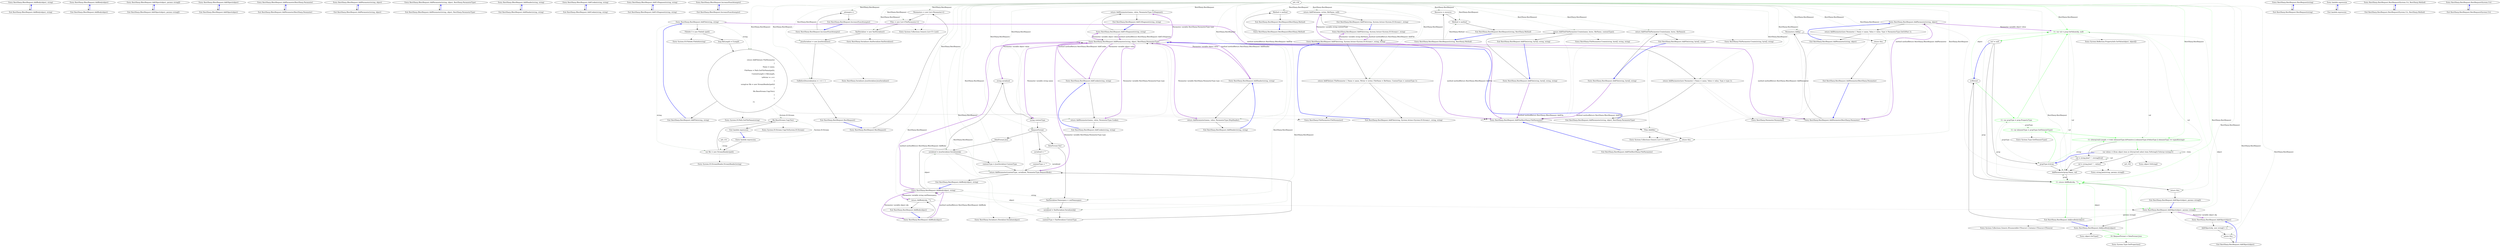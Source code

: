 digraph  {
n0 [cluster="RestSharp.IRestRequest.AddBody(object, string)", label="Entry RestSharp.IRestRequest.AddBody(object, string)", span="167-167"];
n1 [cluster="RestSharp.IRestRequest.AddBody(object, string)", label="Exit RestSharp.IRestRequest.AddBody(object, string)", span="167-167"];
n2 [cluster="RestSharp.IRestRequest.AddBody(object)", label="Entry RestSharp.IRestRequest.AddBody(object)", span="174-174"];
n3 [cluster="RestSharp.IRestRequest.AddBody(object)", label="Exit RestSharp.IRestRequest.AddBody(object)", span="174-174"];
n4 [cluster="RestSharp.IRestRequest.AddObject(object, params string[])", label="Entry RestSharp.IRestRequest.AddObject(object, params string[])", span="185-185"];
n5 [cluster="RestSharp.IRestRequest.AddObject(object, params string[])", label="Exit RestSharp.IRestRequest.AddObject(object, params string[])", span="185-185"];
n6 [cluster="RestSharp.IRestRequest.AddObject(object)", label="Entry RestSharp.IRestRequest.AddObject(object)", span="192-192"];
n7 [cluster="RestSharp.IRestRequest.AddObject(object)", label="Exit RestSharp.IRestRequest.AddObject(object)", span="192-192"];
n8 [cluster="RestSharp.IRestRequest.AddParameter(RestSharp.Parameter)", label="Entry RestSharp.IRestRequest.AddParameter(RestSharp.Parameter)", span="199-199"];
n9 [cluster="RestSharp.IRestRequest.AddParameter(RestSharp.Parameter)", label="Exit RestSharp.IRestRequest.AddParameter(RestSharp.Parameter)", span="199-199"];
n10 [cluster="RestSharp.IRestRequest.AddParameter(string, object)", label="Entry RestSharp.IRestRequest.AddParameter(string, object)", span="207-207"];
n11 [cluster="RestSharp.IRestRequest.AddParameter(string, object)", label="Exit RestSharp.IRestRequest.AddParameter(string, object)", span="207-207"];
n12 [cluster="RestSharp.IRestRequest.AddParameter(string, object, RestSharp.ParameterType)", label="Entry RestSharp.IRestRequest.AddParameter(string, object, RestSharp.ParameterType)", span="221-221"];
n13 [cluster="RestSharp.IRestRequest.AddParameter(string, object, RestSharp.ParameterType)", label="Exit RestSharp.IRestRequest.AddParameter(string, object, RestSharp.ParameterType)", span="221-221"];
n14 [cluster="RestSharp.IRestRequest.AddHeader(string, string)", label="Entry RestSharp.IRestRequest.AddHeader(string, string)", span="229-229"];
n15 [cluster="RestSharp.IRestRequest.AddHeader(string, string)", label="Exit RestSharp.IRestRequest.AddHeader(string, string)", span="229-229"];
n16 [cluster="RestSharp.IRestRequest.AddCookie(string, string)", label="Entry RestSharp.IRestRequest.AddCookie(string, string)", span="237-237"];
n17 [cluster="RestSharp.IRestRequest.AddCookie(string, string)", label="Exit RestSharp.IRestRequest.AddCookie(string, string)", span="237-237"];
n18 [cluster="RestSharp.IRestRequest.AddUrlSegment(string, string)", label="Entry RestSharp.IRestRequest.AddUrlSegment(string, string)", span="245-245"];
n19 [cluster="RestSharp.IRestRequest.AddUrlSegment(string, string)", label="Exit RestSharp.IRestRequest.AddUrlSegment(string, string)", span="245-245"];
n20 [cluster="RestSharp.IRestRequest.IncreaseNumAttempts()", label="Entry RestSharp.IRestRequest.IncreaseNumAttempts()", span="248-248"];
n21 [cluster="RestSharp.IRestRequest.IncreaseNumAttempts()", label="Exit RestSharp.IRestRequest.IncreaseNumAttempts()", span="248-248"];
m0_25 [cluster="RestSharp.RestRequest.AddFile(string, string)", file="RestRequest.cs", label="Entry RestSharp.RestRequest.AddFile(string, string)", span="132-132"];
m0_26 [cluster="RestSharp.RestRequest.AddFile(string, string)", file="RestRequest.cs", label="FileInfo f = new FileInfo (path)", span="134-134"];
m0_28 [cluster="RestSharp.RestRequest.AddFile(string, string)", file="RestRequest.cs", label="return AddFile(new FileParameter\r\n			{\r\n				Name = name,\r\n				FileName = Path.GetFileName(path),\r\n				ContentLength = fileLength,\r\n				\\nWriter = s =>\r\n				{\r\n					using(var file = new StreamReader(path))\r\n					{\r\n						file.BaseStream.CopyTo(s);\r\n					}\r\n				}\r\n			});", span="136-148"];
m0_27 [cluster="RestSharp.RestRequest.AddFile(string, string)", file="RestRequest.cs", label="long fileLength = f.Length", span="135-135"];
m0_29 [cluster="RestSharp.RestRequest.AddFile(string, string)", file="RestRequest.cs", label="Exit RestSharp.RestRequest.AddFile(string, string)", span="132-132"];
m0_103 [cluster="string.Join(string, params string[])", file="RestRequest.cs", label="Entry string.Join(string, params string[])", span="0-0"];
m0_30 [cluster="System.IO.FileInfo.FileInfo(string)", file="RestRequest.cs", label="Entry System.IO.FileInfo.FileInfo(string)", span="0-0"];
m0_127 [cluster="RestSharp.RestRequest.IncreaseNumAttempts()", file="RestRequest.cs", label="Entry RestSharp.RestRequest.IncreaseNumAttempts()", span="483-483"];
m0_128 [cluster="RestSharp.RestRequest.IncreaseNumAttempts()", file="RestRequest.cs", label="_attempts++", span="485-485"];
m0_129 [cluster="RestSharp.RestRequest.IncreaseNumAttempts()", file="RestRequest.cs", label="Exit RestSharp.RestRequest.IncreaseNumAttempts()", span="483-483"];
m0_98 [cluster="System.Collections.Generic.IEnumerable<TSource>.Contains<TSource>(TSource)", file="RestRequest.cs", label="Entry System.Collections.Generic.IEnumerable<TSource>.Contains<TSource>(TSource)", span="0-0"];
m0_9 [cluster="RestSharp.Serializers.JsonSerializer.JsonSerializer()", file="RestRequest.cs", label="Entry RestSharp.Serializers.JsonSerializer.JsonSerializer()", span="13-13"];
m0_0 [cluster="RestSharp.RestRequest.RestRequest()", file="RestRequest.cs", label="Entry RestSharp.RestRequest.RestRequest()", span="62-62"];
m0_1 [cluster="RestSharp.RestRequest.RestRequest()", file="RestRequest.cs", label="Parameters = new List<Parameter>()", span="64-64"];
m0_2 [cluster="RestSharp.RestRequest.RestRequest()", file="RestRequest.cs", label="Files = new List<FileParameter>()", span="65-65"];
m0_3 [cluster="RestSharp.RestRequest.RestRequest()", file="RestRequest.cs", label="XmlSerializer = new XmlSerializer()", span="66-66"];
m0_4 [cluster="RestSharp.RestRequest.RestRequest()", file="RestRequest.cs", label="JsonSerializer = new JsonSerializer()", span="67-67"];
m0_5 [cluster="RestSharp.RestRequest.RestRequest()", file="RestRequest.cs", label="OnBeforeDeserialization = r => { }", span="69-69"];
m0_6 [cluster="RestSharp.RestRequest.RestRequest()", file="RestRequest.cs", label="Exit RestSharp.RestRequest.RestRequest()", span="62-62"];
m0_8 [cluster="RestSharp.Serializers.XmlSerializer.XmlSerializer()", file="RestRequest.cs", label="Entry RestSharp.Serializers.XmlSerializer.XmlSerializer()", span="33-33"];
m0_97 [cluster="System.Type.GetProperties()", file="RestRequest.cs", label="Entry System.Type.GetProperties()", span="0-0"];
m0_124 [cluster="RestSharp.RestRequest.AddUrlSegment(string, string)", file="RestRequest.cs", label="Entry RestSharp.RestRequest.AddUrlSegment(string, string)", span="378-378"];
m0_125 [cluster="RestSharp.RestRequest.AddUrlSegment(string, string)", file="RestRequest.cs", label="return AddParameter(name, value, ParameterType.UrlSegment);", span="380-380"];
m0_126 [cluster="RestSharp.RestRequest.AddUrlSegment(string, string)", file="RestRequest.cs", label="Exit RestSharp.RestRequest.AddUrlSegment(string, string)", span="378-378"];
m0_15 [cluster="RestSharp.RestRequest.RestRequest(string)", file="RestRequest.cs", label="Entry RestSharp.RestRequest.RestRequest(string)", span="86-86"];
m0_16 [cluster="RestSharp.RestRequest.RestRequest(string)", file="RestRequest.cs", label="Exit RestSharp.RestRequest.RestRequest(string)", span="86-86"];
m0_121 [cluster="RestSharp.RestRequest.AddCookie(string, string)", file="RestRequest.cs", label="Entry RestSharp.RestRequest.AddCookie(string, string)", span="367-367"];
m0_122 [cluster="RestSharp.RestRequest.AddCookie(string, string)", file="RestRequest.cs", label="return AddParameter(name, value, ParameterType.Cookie);", span="369-369"];
m0_123 [cluster="RestSharp.RestRequest.AddCookie(string, string)", file="RestRequest.cs", label="Exit RestSharp.RestRequest.AddCookie(string, string)", span="367-367"];
m0_7 [cluster="System.Collections.Generic.List<T>.List()", file="RestRequest.cs", label="Entry System.Collections.Generic.List<T>.List()", span="0-0"];
m0_12 [cluster="RestSharp.RestRequest.RestRequest(RestSharp.Method)", file="RestRequest.cs", label="Entry RestSharp.RestRequest.RestRequest(RestSharp.Method)", span="76-76"];
m0_13 [cluster="RestSharp.RestRequest.RestRequest(RestSharp.Method)", file="RestRequest.cs", label="Method = method", span="79-79"];
m0_14 [cluster="RestSharp.RestRequest.RestRequest(RestSharp.Method)", file="RestRequest.cs", label="Exit RestSharp.RestRequest.RestRequest(RestSharp.Method)", span="76-76"];
m0_118 [cluster="RestSharp.RestRequest.AddHeader(string, string)", file="RestRequest.cs", label="Entry RestSharp.RestRequest.AddHeader(string, string)", span="356-356"];
m0_119 [cluster="RestSharp.RestRequest.AddHeader(string, string)", file="RestRequest.cs", label="return AddParameter(name, value, ParameterType.HttpHeader);", span="358-358"];
m0_120 [cluster="RestSharp.RestRequest.AddHeader(string, string)", file="RestRequest.cs", label="Exit RestSharp.RestRequest.AddHeader(string, string)", span="356-356"];
m0_34 [cluster="lambda expression", file="RestRequest.cs", label="Entry lambda expression", span="141-147"];
m0_10 [cluster="lambda expression", file="RestRequest.cs", label="Entry lambda expression", span="69-69"];
m0_11 [cluster="lambda expression", file="RestRequest.cs", label="Exit lambda expression", span="69-69"];
m0_35 [cluster="lambda expression", file="RestRequest.cs", label="var file = new StreamReader(path)", span="143-143"];
m0_36 [cluster="lambda expression", file="RestRequest.cs", label="file.BaseStream.CopyTo(s)", span="145-145"];
m0_37 [cluster="lambda expression", file="RestRequest.cs", label="Exit lambda expression", span="141-147"];
m0_58 [cluster="RestSharp.RestRequest.AddBody(object, string)", file="RestRequest.cs", label="Entry RestSharp.RestRequest.AddBody(object, string)", span="213-213"];
m0_59 [cluster="RestSharp.RestRequest.AddBody(object, string)", file="RestRequest.cs", label="string serialized", span="215-215"];
m0_63 [cluster="RestSharp.RestRequest.AddBody(object, string)", file="RestRequest.cs", label="serialized = JsonSerializer.Serialize(obj)", span="221-221"];
m0_66 [cluster="RestSharp.RestRequest.AddBody(object, string)", file="RestRequest.cs", label="XmlSerializer.Namespace = xmlNamespace", span="226-226"];
m0_67 [cluster="RestSharp.RestRequest.AddBody(object, string)", file="RestRequest.cs", label="serialized = XmlSerializer.Serialize(obj)", span="227-227"];
m0_60 [cluster="RestSharp.RestRequest.AddBody(object, string)", file="RestRequest.cs", label="string contentType", span="216-216"];
m0_61 [cluster="RestSharp.RestRequest.AddBody(object, string)", file="RestRequest.cs", label=RequestFormat, span="218-218"];
m0_62 [cluster="RestSharp.RestRequest.AddBody(object, string)", file="RestRequest.cs", label="DataFormat.Json", span="220-220"];
m0_65 [cluster="RestSharp.RestRequest.AddBody(object, string)", file="RestRequest.cs", label="DataFormat.Xml", span="225-225"];
m0_69 [cluster="RestSharp.RestRequest.AddBody(object, string)", file="RestRequest.cs", label="serialized = ''''", span="232-232"];
m0_64 [cluster="RestSharp.RestRequest.AddBody(object, string)", file="RestRequest.cs", label="contentType = JsonSerializer.ContentType", span="222-222"];
m0_71 [cluster="RestSharp.RestRequest.AddBody(object, string)", file="RestRequest.cs", label="return AddParameter(contentType, serialized, ParameterType.RequestBody);", span="240-240"];
m0_68 [cluster="RestSharp.RestRequest.AddBody(object, string)", file="RestRequest.cs", label="contentType = XmlSerializer.ContentType", span="228-228"];
m0_70 [cluster="RestSharp.RestRequest.AddBody(object, string)", file="RestRequest.cs", label="contentType = ''''", span="233-233"];
m0_72 [cluster="RestSharp.RestRequest.AddBody(object, string)", file="RestRequest.cs", label="Exit RestSharp.RestRequest.AddBody(object, string)", span="213-213"];
m0_57 [cluster="System.Collections.Generic.List<T>.Add(T)", file="RestRequest.cs", label="Entry System.Collections.Generic.List<T>.Add(T)", span="0-0"];
m0_32 [cluster="System.IO.Path.GetFileName(string)", file="RestRequest.cs", label="Entry System.IO.Path.GetFileName(string)", span="0-0"];
m0_17 [cluster="RestSharp.RestRequest.RestRequest(string, RestSharp.Method)", file="RestRequest.cs", label="Entry RestSharp.RestRequest.RestRequest(string, RestSharp.Method)", span="96-96"];
m0_18 [cluster="RestSharp.RestRequest.RestRequest(string, RestSharp.Method)", file="RestRequest.cs", label="Resource = resource", span="99-99"];
m0_19 [cluster="RestSharp.RestRequest.RestRequest(string, RestSharp.Method)", file="RestRequest.cs", label="Method = method", span="100-100"];
m0_20 [cluster="RestSharp.RestRequest.RestRequest(string, RestSharp.Method)", file="RestRequest.cs", label="Exit RestSharp.RestRequest.RestRequest(string, RestSharp.Method)", span="96-96"];
m0_73 [cluster="RestSharp.Serializers.ISerializer.Serialize(object)", file="RestRequest.cs", label="Entry RestSharp.Serializers.ISerializer.Serialize(object)", span="20-20"];
m0_96 [cluster="object.GetType()", file="RestRequest.cs", label="Entry object.GetType()", span="0-0"];
m0_83 [cluster="RestSharp.RestRequest.AddObject(object, params string[])", file="RestRequest.cs", label=isAllowed, span="272-272"];
m0_84 [cluster="RestSharp.RestRequest.AddObject(object, params string[])", color=green, community=0, file="RestRequest.cs", label="11: var propType = prop.PropertyType", span="274-274"];
m0_85 [cluster="RestSharp.RestRequest.AddObject(object, params string[])", color=green, community=0, file="RestRequest.cs", label="11: var val = prop.GetValue(obj, null)", span="275-275"];
m0_86 [cluster="RestSharp.RestRequest.AddObject(object, params string[])", file="RestRequest.cs", label="val != null", span="277-277"];
m0_44 [cluster="RestSharp.RestRequest.AddFile(string, byte[], string, string)", file="RestRequest.cs", label="Entry RestSharp.RestRequest.AddFile(string, byte[], string, string)", span="171-171"];
m0_45 [cluster="RestSharp.RestRequest.AddFile(string, byte[], string, string)", file="RestRequest.cs", label="return AddFile(FileParameter.Create(name, bytes, fileName, contentType));", span="173-173"];
m0_46 [cluster="RestSharp.RestRequest.AddFile(string, byte[], string, string)", file="RestRequest.cs", label="Exit RestSharp.RestRequest.AddFile(string, byte[], string, string)", span="171-171"];
m0_87 [cluster="RestSharp.RestRequest.AddObject(object, params string[])", file="RestRequest.cs", label="propType.IsArray", span="279-279"];
m0_88 [cluster="RestSharp.RestRequest.AddObject(object, params string[])", color=green, community=0, file="RestRequest.cs", label="11: var elementType = propType.GetElementType()", span="281-281"];
m0_89 [cluster="RestSharp.RestRequest.AddObject(object, params string[])", color=green, community=0, file="RestRequest.cs", label="11: ((Array)val).Length > 0 && (elementType.IsPrimitive || elementType.IsValueType || elementType == typeof(string))", span="283-283"];
m0_90 [cluster="RestSharp.RestRequest.AddObject(object, params string[])", file="RestRequest.cs", label="var values = (from object item in ((Array)val) select item.ToString()).ToArray<string>()", span="285-285"];
m0_23 [cluster="RestSharp.RestRequest.RestRequest(System.Uri, RestSharp.Method)", file="RestRequest.cs", label="Entry RestSharp.RestRequest.RestRequest(System.Uri, RestSharp.Method)", span="119-119"];
m0_24 [cluster="RestSharp.RestRequest.RestRequest(System.Uri, RestSharp.Method)", file="RestRequest.cs", label="Exit RestSharp.RestRequest.RestRequest(System.Uri, RestSharp.Method)", span="119-119"];
m0_40 [cluster="RestSharp.RestRequest.AddFile(string, byte[], string)", file="RestRequest.cs", label="Entry RestSharp.RestRequest.AddFile(string, byte[], string)", span="158-158"];
m0_41 [cluster="RestSharp.RestRequest.AddFile(string, byte[], string)", file="RestRequest.cs", label="return AddFile(FileParameter.Create(name, bytes, fileName));", span="160-160"];
m0_42 [cluster="RestSharp.RestRequest.AddFile(string, byte[], string)", file="RestRequest.cs", label="Exit RestSharp.RestRequest.AddFile(string, byte[], string)", span="158-158"];
m0_78 [cluster="RestSharp.RestRequest.AddObject(object, params string[])", file="RestRequest.cs", label="Entry RestSharp.RestRequest.AddObject(object, params string[])", span="262-262"];
m0_79 [cluster="RestSharp.RestRequest.AddJsonBody(object)", file="RestRequest.cs", label="Entry RestSharp.RestRequest.AddJsonBody(object)", span="260-260"];
m0_82 [cluster="RestSharp.RestRequest.AddJsonBody(object)", file="RestRequest.cs", label="Exit RestSharp.RestRequest.AddJsonBody(object)", span="260-260"];
m0_80 [cluster="RestSharp.RestRequest.AddJsonBody(object)", color=green, community=0, file="RestRequest.cs", label="19: RequestFormat = DataFormat.Json", span="262-262"];
m0_81 [cluster="RestSharp.RestRequest.AddJsonBody(object)", color=green, community=0, file="RestRequest.cs", label="11: return AddBody(obj, '''');", span="263-263"];
m0_93 [cluster="RestSharp.RestRequest.AddObject(object, params string[])", file="RestRequest.cs", label="AddParameter(prop.Name, val)", span="293-293"];
m0_94 [cluster="RestSharp.RestRequest.AddObject(object, params string[])", file="RestRequest.cs", label="return this;", span="298-298"];
m0_92 [cluster="RestSharp.RestRequest.AddObject(object, params string[])", file="RestRequest.cs", label="val = string.Join('','', (string[])val)", span="289-289"];
m0_91 [cluster="RestSharp.RestRequest.AddObject(object, params string[])", file="RestRequest.cs", label="val = string.Join('','', values)", span="286-286"];
m0_95 [cluster="RestSharp.RestRequest.AddObject(object, params string[])", file="RestRequest.cs", label="Exit RestSharp.RestRequest.AddObject(object, params string[])", span="262-262"];
m0_109 [cluster="RestSharp.RestRequest.AddParameter(RestSharp.Parameter)", file="RestRequest.cs", label="Entry RestSharp.RestRequest.AddParameter(RestSharp.Parameter)", span="317-317"];
m0_110 [cluster="RestSharp.RestRequest.AddParameter(RestSharp.Parameter)", file="RestRequest.cs", label="Parameters.Add(p)", span="319-319"];
m0_111 [cluster="RestSharp.RestRequest.AddParameter(RestSharp.Parameter)", file="RestRequest.cs", label="return this;", span="320-320"];
m0_112 [cluster="RestSharp.RestRequest.AddParameter(RestSharp.Parameter)", file="RestRequest.cs", label="Exit RestSharp.RestRequest.AddParameter(RestSharp.Parameter)", span="317-317"];
m0_104 [cluster="RestSharp.RestRequest.AddParameter(string, object)", file="RestRequest.cs", label="Entry RestSharp.RestRequest.AddParameter(string, object)", span="329-329"];
m0_113 [cluster="RestSharp.RestRequest.AddParameter(string, object)", file="RestRequest.cs", label="return AddParameter(new Parameter { Name = name, Value = value, Type = ParameterType.GetOrPost });", span="331-331"];
m0_114 [cluster="RestSharp.RestRequest.AddParameter(string, object)", file="RestRequest.cs", label="Exit RestSharp.RestRequest.AddParameter(string, object)", span="329-329"];
m0_33 [cluster="RestSharp.RestRequest.AddFile(RestSharp.FileParameter)", file="RestRequest.cs", label="Entry RestSharp.RestRequest.AddFile(RestSharp.FileParameter)", span="201-201"];
m0_54 [cluster="RestSharp.RestRequest.AddFile(RestSharp.FileParameter)", file="RestRequest.cs", label="Files.Add(file)", span="203-203"];
m0_55 [cluster="RestSharp.RestRequest.AddFile(RestSharp.FileParameter)", file="RestRequest.cs", label="return this;", span="204-204"];
m0_56 [cluster="RestSharp.RestRequest.AddFile(RestSharp.FileParameter)", file="RestRequest.cs", label="Exit RestSharp.RestRequest.AddFile(RestSharp.FileParameter)", span="201-201"];
m0_31 [cluster="RestSharp.FileParameter.FileParameter()", file="RestRequest.cs", label="Entry RestSharp.FileParameter.FileParameter()", span="8-8"];
m0_75 [cluster="RestSharp.RestRequest.AddBody(object)", file="RestRequest.cs", label="Entry RestSharp.RestRequest.AddBody(object)", span="248-248"];
m0_76 [cluster="RestSharp.RestRequest.AddBody(object)", file="RestRequest.cs", label="return AddBody(obj, '''');", span="252-252"];
m0_77 [cluster="RestSharp.RestRequest.AddBody(object)", file="RestRequest.cs", label="Exit RestSharp.RestRequest.AddBody(object)", span="248-248"];
m0_99 [cluster="System.Reflection.PropertyInfo.GetValue(object, object[])", file="RestRequest.cs", label="Entry System.Reflection.PropertyInfo.GetValue(object, object[])", span="0-0"];
m0_38 [cluster="System.IO.StreamReader.StreamReader(string)", file="RestRequest.cs", label="Entry System.IO.StreamReader.StreamReader(string)", span="0-0"];
m0_105 [cluster="RestSharp.RestRequest.AddObject(object)", file="RestRequest.cs", label="Entry RestSharp.RestRequest.AddObject(object)", span="306-306"];
m0_106 [cluster="RestSharp.RestRequest.AddObject(object)", file="RestRequest.cs", label="AddObject(obj, new string[] { })", span="308-308"];
m0_107 [cluster="RestSharp.RestRequest.AddObject(object)", file="RestRequest.cs", label="return this;", span="309-309"];
m0_108 [cluster="RestSharp.RestRequest.AddObject(object)", file="RestRequest.cs", label="Exit RestSharp.RestRequest.AddObject(object)", span="306-306"];
m0_101 [cluster="object.ToString()", file="RestRequest.cs", label="Entry object.ToString()", span="0-0"];
m0_48 [cluster="RestSharp.RestRequest.AddFile(string, System.Action<System.IO.Stream>, string)", file="RestRequest.cs", label="Entry RestSharp.RestRequest.AddFile(string, System.Action<System.IO.Stream>, string)", span="183-183"];
m0_49 [cluster="RestSharp.RestRequest.AddFile(string, System.Action<System.IO.Stream>, string)", file="RestRequest.cs", label="return AddFile(name, writer, fileName, null);", span="185-185"];
m0_50 [cluster="RestSharp.RestRequest.AddFile(string, System.Action<System.IO.Stream>, string)", file="RestRequest.cs", label="Exit RestSharp.RestRequest.AddFile(string, System.Action<System.IO.Stream>, string)", span="183-183"];
m0_51 [cluster="RestSharp.RestRequest.AddFile(string, System.Action<System.IO.Stream>, string, string)", file="RestRequest.cs", label="Entry RestSharp.RestRequest.AddFile(string, System.Action<System.IO.Stream>, string, string)", span="196-196"];
m0_52 [cluster="RestSharp.RestRequest.AddFile(string, System.Action<System.IO.Stream>, string, string)", file="RestRequest.cs", label="return AddFile(new FileParameter { Name = name, Writer = writer, FileName = fileName, ContentType = contentType });", span="198-198"];
m0_53 [cluster="RestSharp.RestRequest.AddFile(string, System.Action<System.IO.Stream>, string, string)", file="RestRequest.cs", label="Exit RestSharp.RestRequest.AddFile(string, System.Action<System.IO.Stream>, string, string)", span="196-196"];
m0_74 [cluster="RestSharp.RestRequest.AddParameter(string, object, RestSharp.ParameterType)", file="RestRequest.cs", label="Entry RestSharp.RestRequest.AddParameter(string, object, RestSharp.ParameterType)", span="345-345"];
m0_116 [cluster="RestSharp.RestRequest.AddParameter(string, object, RestSharp.ParameterType)", file="RestRequest.cs", label="return AddParameter(new Parameter { Name = name, Value = value, Type = type });", span="347-347"];
m0_117 [cluster="RestSharp.RestRequest.AddParameter(string, object, RestSharp.ParameterType)", file="RestRequest.cs", label="Exit RestSharp.RestRequest.AddParameter(string, object, RestSharp.ParameterType)", span="345-345"];
m0_47 [cluster="RestSharp.FileParameter.Create(string, byte[], string, string)", file="RestRequest.cs", label="Entry RestSharp.FileParameter.Create(string, byte[], string, string)", span="18-18"];
m0_115 [cluster="RestSharp.Parameter.Parameter()", file="RestRequest.cs", label="Entry RestSharp.Parameter.Parameter()", span="21-21"];
m0_39 [cluster="System.IO.Stream.CopyTo(System.IO.Stream)", file="RestRequest.cs", label="Entry System.IO.Stream.CopyTo(System.IO.Stream)", span="0-0"];
m0_21 [cluster="RestSharp.RestRequest.RestRequest(System.Uri)", file="RestRequest.cs", label="Entry RestSharp.RestRequest.RestRequest(System.Uri)", span="108-108"];
m0_22 [cluster="RestSharp.RestRequest.RestRequest(System.Uri)", file="RestRequest.cs", label="Exit RestSharp.RestRequest.RestRequest(System.Uri)", span="108-108"];
m0_43 [cluster="RestSharp.FileParameter.Create(string, byte[], string)", file="RestRequest.cs", label="Entry RestSharp.FileParameter.Create(string, byte[], string)", span="42-42"];
m0_100 [cluster="System.Type.GetElementType()", file="RestRequest.cs", label="Entry System.Type.GetElementType()", span="0-0"];
m0_102;
m0_130;
m0_131;
n0 -> n1  [key=0, style=solid];
n1 -> n0  [color=blue, key=0, style=bold];
n2 -> n3  [key=0, style=solid];
n3 -> n2  [color=blue, key=0, style=bold];
n4 -> n5  [key=0, style=solid];
n5 -> n4  [color=blue, key=0, style=bold];
n6 -> n7  [key=0, style=solid];
n7 -> n6  [color=blue, key=0, style=bold];
n8 -> n9  [key=0, style=solid];
n9 -> n8  [color=blue, key=0, style=bold];
n10 -> n11  [key=0, style=solid];
n11 -> n10  [color=blue, key=0, style=bold];
n12 -> n13  [key=0, style=solid];
n13 -> n12  [color=blue, key=0, style=bold];
n14 -> n15  [key=0, style=solid];
n15 -> n14  [color=blue, key=0, style=bold];
n16 -> n17  [key=0, style=solid];
n17 -> n16  [color=blue, key=0, style=bold];
n18 -> n19  [key=0, style=solid];
n19 -> n18  [color=blue, key=0, style=bold];
n20 -> n21  [key=0, style=solid];
n21 -> n20  [color=blue, key=0, style=bold];
m0_25 -> m0_26  [key=0, style=solid];
m0_25 -> m0_28  [color=darkseagreen4, key=1, label=string, style=dashed];
m0_25 -> m0_33  [color=darkorchid, key=3, label="method methodReturn RestSharp.IRestRequest AddFile", style=bold];
m0_25 -> m0_35  [color=darkseagreen4, key=1, label=string, style=dashed];
m0_26 -> m0_27  [key=0, style=solid];
m0_26 -> m0_30  [key=2, style=dotted];
m0_28 -> m0_29  [key=0, style=solid];
m0_28 -> m0_31  [key=2, style=dotted];
m0_28 -> m0_32  [key=2, style=dotted];
m0_28 -> m0_33  [key=2, style=dotted];
m0_28 -> m0_36  [color=darkseagreen4, key=1, label="System.IO.Stream", style=dashed];
m0_27 -> m0_28  [key=0, style=solid];
m0_29 -> m0_25  [color=blue, key=0, style=bold];
m0_127 -> m0_128  [key=0, style=solid];
m0_128 -> m0_129  [key=0, style=solid];
m0_129 -> m0_127  [color=blue, key=0, style=bold];
m0_0 -> m0_1  [key=0, style=solid];
m0_1 -> m0_2  [key=0, style=solid];
m0_1 -> m0_7  [key=2, style=dotted];
m0_2 -> m0_3  [key=0, style=solid];
m0_2 -> m0_7  [key=2, style=dotted];
m0_3 -> m0_4  [key=0, style=solid];
m0_3 -> m0_8  [key=2, style=dotted];
m0_4 -> m0_5  [key=0, style=solid];
m0_4 -> m0_9  [key=2, style=dotted];
m0_5 -> m0_6  [key=0, style=solid];
m0_6 -> m0_0  [color=blue, key=0, style=bold];
m0_124 -> m0_74  [color=darkorchid, key=3, label="method methodReturn RestSharp.IRestRequest AddUrlSegment", style=bold];
m0_124 -> m0_125  [key=0, style=solid];
m0_125 -> m0_74  [key=2, style=dotted];
m0_125 -> m0_126  [key=0, style=solid];
m0_126 -> m0_124  [color=blue, key=0, style=bold];
m0_15 -> m0_16  [key=0, style=solid];
m0_16 -> m0_15  [color=blue, key=0, style=bold];
m0_121 -> m0_74  [color=darkorchid, key=3, label="method methodReturn RestSharp.IRestRequest AddCookie", style=bold];
m0_121 -> m0_122  [key=0, style=solid];
m0_122 -> m0_74  [key=2, style=dotted];
m0_122 -> m0_123  [key=0, style=solid];
m0_123 -> m0_121  [color=blue, key=0, style=bold];
m0_12 -> m0_13  [key=0, style=solid];
m0_13 -> m0_14  [key=0, style=solid];
m0_14 -> m0_12  [color=blue, key=0, style=bold];
m0_118 -> m0_74  [color=darkorchid, key=3, label="method methodReturn RestSharp.IRestRequest AddHeader", style=bold];
m0_118 -> m0_119  [key=0, style=solid];
m0_119 -> m0_74  [key=2, style=dotted];
m0_119 -> m0_120  [key=0, style=solid];
m0_120 -> m0_118  [color=blue, key=0, style=bold];
m0_34 -> m0_35  [key=0, style=solid];
m0_34 -> m0_36  [color=darkseagreen4, key=1, label="System.IO.Stream", style=dashed];
m0_10 -> m0_11  [key=0, style=solid];
m0_11 -> m0_10  [color=blue, key=0, style=bold];
m0_35 -> m0_36  [key=0, style=solid];
m0_35 -> m0_38  [key=2, style=dotted];
m0_36 -> m0_37  [key=0, style=solid];
m0_36 -> m0_39  [key=2, style=dotted];
m0_37 -> m0_34  [color=blue, key=0, style=bold];
m0_58 -> m0_59  [key=0, style=solid];
m0_58 -> m0_63  [color=darkseagreen4, key=1, label=object, style=dashed];
m0_58 -> m0_66  [color=darkseagreen4, key=1, label=string, style=dashed];
m0_58 -> m0_67  [color=darkseagreen4, key=1, label=object, style=dashed];
m0_58 -> m0_74  [color=darkorchid, key=3, label="method methodReturn RestSharp.IRestRequest AddBody", style=bold];
m0_58 -> m0_75  [color=darkorchid, key=3, label="Parameter variable object obj", style=bold];
m0_58 -> m0_76  [color=darkorchid, key=3, label="Parameter variable string xmlNamespace", style=bold];
m0_59 -> m0_60  [key=0, style=solid];
m0_63 -> m0_64  [key=0, style=solid];
m0_63 -> m0_73  [key=2, style=dotted];
m0_66 -> m0_67  [key=0, style=solid];
m0_67 -> m0_68  [key=0, style=solid];
m0_67 -> m0_73  [key=2, style=dotted];
m0_60 -> m0_61  [key=0, style=solid];
m0_61 -> m0_62  [key=0, style=solid];
m0_61 -> m0_65  [key=0, style=solid];
m0_61 -> m0_69  [key=0, style=solid];
m0_62 -> m0_63  [key=0, style=solid];
m0_65 -> m0_66  [key=0, style=solid];
m0_69 -> m0_70  [key=0, style=solid];
m0_69 -> m0_71  [color=darkseagreen4, key=1, label=serialized, style=dashed];
m0_64 -> m0_71  [key=0, style=solid];
m0_71 -> m0_72  [key=0, style=solid];
m0_71 -> m0_74  [key=2, style=dotted];
m0_68 -> m0_71  [key=0, style=solid];
m0_70 -> m0_71  [key=0, style=solid];
m0_72 -> m0_58  [color=blue, key=0, style=bold];
m0_17 -> m0_18  [key=0, style=solid];
m0_17 -> m0_19  [color=darkseagreen4, key=1, label="RestSharp.Method", style=dashed];
m0_18 -> m0_19  [key=0, style=solid];
m0_19 -> m0_20  [key=0, style=solid];
m0_20 -> m0_17  [color=blue, key=0, style=bold];
m0_83 -> m0_84  [color=green, key=0, style=solid];
m0_83 -> m0_85  [color=green, key=1, label=object, style=dashed];
m0_83 -> m0_81  [key=0, style=solid];
m0_84 -> m0_85  [color=green, key=0, style=solid];
m0_84 -> m0_87  [color=darkseagreen4, key=1, label=propType, style=dashed];
m0_84 -> m0_88  [color=darkseagreen4, key=1, label=propType, style=dashed];
m0_85 -> m0_86  [color=green, key=0, style=solid];
m0_85 -> m0_78  [color=green, key=2, style=dotted];
m0_85 -> m0_89  [color=darkseagreen4, key=1, label=val, style=dashed];
m0_85 -> m0_90  [color=darkseagreen4, key=1, label=val, style=dashed];
m0_85 -> m0_92  [color=darkseagreen4, key=1, label=val, style=dashed];
m0_85 -> m0_93  [color=darkseagreen4, key=1, label=val, style=dashed];
m0_85 -> m0_99  [key=2, style=dotted];
m0_86 -> m0_83  [color=blue, key=0, style=bold];
m0_86 -> m0_81  [key=0, style=solid];
m0_86 -> m0_87  [key=0, style=solid];
m0_44 -> m0_33  [color=darkorchid, key=3, label="method methodReturn RestSharp.IRestRequest AddFile", style=bold];
m0_44 -> m0_45  [key=0, style=solid];
m0_45 -> m0_33  [key=2, style=dotted];
m0_45 -> m0_46  [key=0, style=solid];
m0_45 -> m0_47  [key=2, style=dotted];
m0_46 -> m0_44  [color=blue, key=0, style=bold];
m0_87 -> m0_88  [color=green, key=0, style=solid];
m0_87 -> m0_89  [color=green, key=1, label=string, style=dashed];
m0_87 -> m0_93  [key=0, style=solid];
m0_88 -> m0_89  [color=green, key=0, style=solid];
m0_88 -> m0_100  [key=2, style=dotted];
m0_89 -> m0_90  [color=green, key=0, style=solid];
m0_89 -> m0_78  [color=green, key=2, style=dotted];
m0_89 -> m0_92  [key=0, style=solid];
m0_90 -> m0_87  [color=blue, key=0, style=bold];
m0_90 -> m0_90  [color=darkseagreen4, key=1, label=item, style=dashed];
m0_90 -> m0_91  [key=0, style=solid];
m0_90 -> m0_101  [key=2, style=dotted];
m0_90 -> m0_102  [key=2, style=dotted];
m0_23 -> m0_24  [key=0, style=solid];
m0_24 -> m0_23  [color=blue, key=0, style=bold];
m0_40 -> m0_33  [color=darkorchid, key=3, label="method methodReturn RestSharp.IRestRequest AddFile", style=bold];
m0_40 -> m0_41  [key=0, style=solid];
m0_41 -> m0_33  [key=2, style=dotted];
m0_41 -> m0_42  [key=0, style=solid];
m0_41 -> m0_43  [key=2, style=dotted];
m0_42 -> m0_40  [color=blue, key=0, style=bold];
m0_78 -> m0_79  [key=0, style=solid];
m0_78 -> m0_82  [color=darkseagreen4, key=1, label="params string[]", style=dashed];
m0_78 -> m0_85  [color=darkseagreen4, key=1, label=object, style=dashed];
m0_78 -> m0_105  [color=darkorchid, key=3, label="Parameter variable object obj", style=bold];
m0_79 -> m0_80  [color=green, key=0, style=solid];
m0_79 -> m0_96  [key=2, style=dotted];
m0_79 -> m0_81  [color=green, key=1, label=object, style=dashed];
m0_82 -> m0_83  [key=0, style=solid];
m0_82 -> m0_98  [key=2, style=dotted];
m0_82 -> m0_79  [color=blue, key=0, style=bold];
m0_80 -> m0_81  [color=green, key=0, style=solid];
m0_80 -> m0_97  [key=2, style=dotted];
m0_81 -> m0_82  [color=green, key=0, style=solid];
m0_81 -> m0_84  [color=darkseagreen4, key=1, label=prop, style=dashed];
m0_81 -> m0_85  [color=darkseagreen4, key=1, label=prop, style=dashed];
m0_81 -> m0_93  [color=darkseagreen4, key=1, label=prop, style=dashed];
m0_81 -> m0_94  [key=0, style=solid];
m0_81 -> m0_78  [color=green, key=2, style=dotted];
m0_93 -> m0_81  [key=0, style=solid];
m0_93 -> m0_104  [key=2, style=dotted];
m0_94 -> m0_95  [key=0, style=solid];
m0_92 -> m0_92  [color=darkseagreen4, key=1, label=val, style=dashed];
m0_92 -> m0_93  [key=0, style=solid];
m0_92 -> m0_103  [key=2, style=dotted];
m0_91 -> m0_93  [key=0, style=solid];
m0_91 -> m0_103  [key=2, style=dotted];
m0_95 -> m0_78  [color=blue, key=0, style=bold];
m0_109 -> m0_110  [key=0, style=solid];
m0_110 -> m0_57  [key=2, style=dotted];
m0_110 -> m0_111  [key=0, style=solid];
m0_111 -> m0_112  [key=0, style=solid];
m0_112 -> m0_109  [color=blue, key=0, style=bold];
m0_104 -> m0_85  [color=darkorchid, key=3, label="Parameter variable object value", style=bold];
m0_104 -> m0_113  [key=0, style=solid];
m0_104 -> m0_109  [color=darkorchid, key=3, label="method methodReturn RestSharp.IRestRequest AddParameter", style=bold];
m0_113 -> m0_114  [key=0, style=solid];
m0_113 -> m0_109  [key=2, style=dotted];
m0_113 -> m0_115  [key=2, style=dotted];
m0_114 -> m0_104  [color=blue, key=0, style=bold];
m0_33 -> m0_54  [key=0, style=solid];
m0_54 -> m0_55  [key=0, style=solid];
m0_54 -> m0_57  [key=2, style=dotted];
m0_55 -> m0_56  [key=0, style=solid];
m0_56 -> m0_33  [color=blue, key=0, style=bold];
m0_75 -> m0_58  [color=darkorchid, key=3, label="method methodReturn RestSharp.IRestRequest AddBody", style=bold];
m0_75 -> m0_76  [key=0, style=solid];
m0_76 -> m0_58  [key=2, style=dotted];
m0_76 -> m0_77  [key=0, style=solid];
m0_76 -> m0_78  [key=2, style=dotted];
m0_77 -> m0_75  [color=blue, key=0, style=bold];
m0_105 -> m0_106  [key=0, style=solid];
m0_106 -> m0_78  [key=2, style=dotted];
m0_106 -> m0_107  [key=0, style=solid];
m0_107 -> m0_108  [key=0, style=solid];
m0_108 -> m0_105  [color=blue, key=0, style=bold];
m0_48 -> m0_49  [key=0, style=solid];
m0_48 -> m0_51  [color=darkorchid, key=3, label="method methodReturn RestSharp.IRestRequest AddFile", style=bold];
m0_49 -> m0_50  [key=0, style=solid];
m0_49 -> m0_51  [key=2, style=dotted];
m0_50 -> m0_48  [color=blue, key=0, style=bold];
m0_51 -> m0_33  [color=darkorchid, key=3, label="method methodReturn RestSharp.IRestRequest AddFile", style=bold];
m0_51 -> m0_48  [color=darkorchid, key=3, label="Parameter variable string fileName", style=bold];
m0_51 -> m0_49  [color=darkorchid, key=3, label="Parameter variable string contentType", style=bold];
m0_51 -> m0_52  [key=0, style=solid];
m0_52 -> m0_31  [key=2, style=dotted];
m0_52 -> m0_33  [key=2, style=dotted];
m0_52 -> m0_53  [key=0, style=solid];
m0_53 -> m0_51  [color=blue, key=0, style=bold];
m0_74 -> m0_59  [color=darkorchid, key=3, label="Parameter variable object value", style=bold];
m0_74 -> m0_60  [color=darkorchid, key=3, label="Parameter variable string name", style=bold];
m0_74 -> m0_71  [color=darkorchid, key=3, label="Parameter variable RestSharp.ParameterType type", style=bold];
m0_74 -> m0_116  [key=0, style=solid];
m0_74 -> m0_109  [color=darkorchid, key=3, label="method methodReturn RestSharp.IRestRequest AddParameter", style=bold];
m0_74 -> m0_118  [color=darkorchid, key=3, label="Parameter variable object value", style=bold];
m0_74 -> m0_119  [color=darkorchid, key=3, label="Parameter variable RestSharp.ParameterType type", style=bold];
m0_74 -> m0_121  [color=darkorchid, key=3, label="Parameter variable object value", style=bold];
m0_74 -> m0_122  [color=darkorchid, key=3, label="Parameter variable RestSharp.ParameterType type", style=bold];
m0_74 -> m0_124  [color=darkorchid, key=3, label="Parameter variable object value", style=bold];
m0_74 -> m0_125  [color=darkorchid, key=3, label="Parameter variable RestSharp.ParameterType type", style=bold];
m0_116 -> m0_117  [key=0, style=solid];
m0_116 -> m0_109  [key=2, style=dotted];
m0_116 -> m0_115  [key=2, style=dotted];
m0_117 -> m0_74  [color=blue, key=0, style=bold];
m0_21 -> m0_22  [key=0, style=solid];
m0_22 -> m0_21  [color=blue, key=0, style=bold];
m0_130 -> m0_1  [color=darkseagreen4, key=1, label="RestSharp.RestRequest", style=dashed];
m0_130 -> m0_2  [color=darkseagreen4, key=1, label="RestSharp.RestRequest", style=dashed];
m0_130 -> m0_3  [color=darkseagreen4, key=1, label="RestSharp.RestRequest", style=dashed];
m0_130 -> m0_4  [color=darkseagreen4, key=1, label="RestSharp.RestRequest", style=dashed];
m0_130 -> m0_5  [color=darkseagreen4, key=1, label="RestSharp.RestRequest", style=dashed];
m0_130 -> m0_13  [color=darkseagreen4, key=1, label="RestSharp.RestRequest", style=dashed];
m0_130 -> m0_18  [color=darkseagreen4, key=1, label="RestSharp.RestRequest", style=dashed];
m0_130 -> m0_19  [color=darkseagreen4, key=1, label="RestSharp.RestRequest", style=dashed];
m0_130 -> m0_28  [color=darkseagreen4, key=1, label="RestSharp.RestRequest", style=dashed];
m0_130 -> m0_54  [color=darkseagreen4, key=1, label="RestSharp.RestRequest", style=dashed];
m0_130 -> m0_55  [color=darkseagreen4, key=1, label="RestSharp.RestRequest", style=dashed];
m0_130 -> m0_41  [color=darkseagreen4, key=1, label="RestSharp.RestRequest", style=dashed];
m0_130 -> m0_45  [color=darkseagreen4, key=1, label="RestSharp.RestRequest", style=dashed];
m0_130 -> m0_49  [color=darkseagreen4, key=1, label="RestSharp.RestRequest", style=dashed];
m0_130 -> m0_52  [color=darkseagreen4, key=1, label="RestSharp.RestRequest", style=dashed];
m0_130 -> m0_61  [color=darkseagreen4, key=1, label="RestSharp.RestRequest", style=dashed];
m0_130 -> m0_63  [color=darkseagreen4, key=1, label="RestSharp.RestRequest", style=dashed];
m0_130 -> m0_64  [color=darkseagreen4, key=1, label="RestSharp.RestRequest", style=dashed];
m0_130 -> m0_66  [color=darkseagreen4, key=1, label="RestSharp.RestRequest", style=dashed];
m0_130 -> m0_67  [color=darkseagreen4, key=1, label="RestSharp.RestRequest", style=dashed];
m0_130 -> m0_68  [color=darkseagreen4, key=1, label="RestSharp.RestRequest", style=dashed];
m0_130 -> m0_71  [color=darkseagreen4, key=1, label="RestSharp.RestRequest", style=dashed];
m0_130 -> m0_116  [color=darkseagreen4, key=1, label="RestSharp.RestRequest", style=dashed];
m0_130 -> m0_76  [color=darkseagreen4, key=1, label="RestSharp.RestRequest", style=dashed];
m0_130 -> m0_93  [color=darkseagreen4, key=1, label="RestSharp.RestRequest", style=dashed];
m0_130 -> m0_94  [color=darkseagreen4, key=1, label="RestSharp.RestRequest", style=dashed];
m0_130 -> m0_113  [color=darkseagreen4, key=1, label="RestSharp.RestRequest", style=dashed];
m0_130 -> m0_106  [color=darkseagreen4, key=1, label="RestSharp.RestRequest", style=dashed];
m0_130 -> m0_107  [color=darkseagreen4, key=1, label="RestSharp.RestRequest", style=dashed];
m0_130 -> m0_110  [color=darkseagreen4, key=1, label="RestSharp.RestRequest", style=dashed];
m0_130 -> m0_111  [color=darkseagreen4, key=1, label="RestSharp.RestRequest", style=dashed];
m0_130 -> m0_119  [color=darkseagreen4, key=1, label="RestSharp.RestRequest", style=dashed];
m0_130 -> m0_122  [color=darkseagreen4, key=1, label="RestSharp.RestRequest", style=dashed];
m0_130 -> m0_125  [color=darkseagreen4, key=1, label="RestSharp.RestRequest", style=dashed];
m0_130 -> m0_128  [color=darkseagreen4, key=1, label="RestSharp.RestRequest", style=dashed];
m0_130 -> m0_81  [color=green, key=1, label="RestSharp.RestRequest", style=dashed];
m0_130 -> m0_85  [color=green, key=1, label="RestSharp.RestRequest", style=dashed];
m0_130 -> m0_89  [color=green, key=1, label="RestSharp.RestRequest", style=dashed];
m0_131 -> m0_35  [color=darkseagreen4, key=1, label=string, style=dashed];
}
